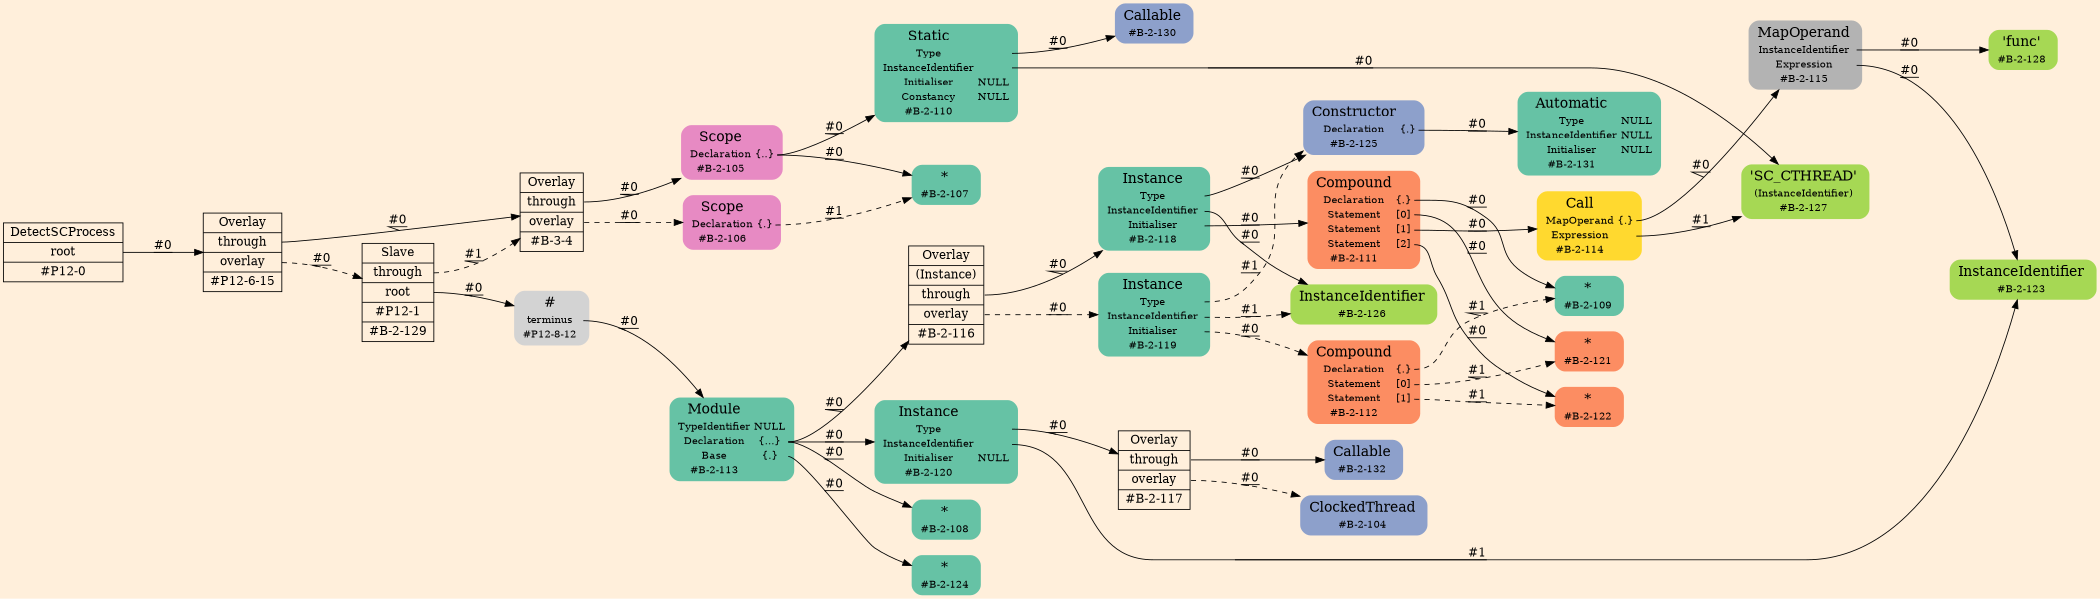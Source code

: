 digraph Inferno {
graph [
rankdir = "LR"
ranksep = 1.0
size = "14,20"
bgcolor = antiquewhite1
];
node [
];
"CR#P12-0" [
shape = "record"
fillcolor = "transparent"
label = "<fixed> DetectSCProcess | <port0> root | <port1> #P12-0"
style = "filled"
fontsize = "14"
fillcolor = antiquewhite1
];
"#P12-6-15" [
shape = "record"
label = "<fixed> Overlay | <port0> through | <port1> overlay | <port2> #P12-6-15"
style = "filled"
fontsize = "14"
fillcolor = antiquewhite1
];
"#B-3-4" [
shape = "record"
label = "<fixed> Overlay | <port0> through | <port1> overlay | <port2> #B-3-4"
style = "filled"
fontsize = "14"
fillcolor = antiquewhite1
];
"#B-2-105" [
shape = "plaintext"
fillcolor = "/set28/4"
label = <<TABLE BORDER="0" CELLBORDER="0" CELLSPACING="0">
 <TR>
  <TD><FONT POINT-SIZE="16.0">Scope</FONT></TD>
  <TD></TD>
 </TR>
 <TR>
  <TD>Declaration</TD>
  <TD PORT="port0">{..}</TD>
 </TR>
 <TR>
  <TD>#B-2-105</TD>
  <TD PORT="port1"></TD>
 </TR>
</TABLE>>
style = "rounded,filled"
fontsize = "12"
];
"#B-2-107" [
shape = "plaintext"
fillcolor = "/set28/1"
label = <<TABLE BORDER="0" CELLBORDER="0" CELLSPACING="0">
 <TR>
  <TD><FONT POINT-SIZE="16.0">*</FONT></TD>
  <TD></TD>
 </TR>
 <TR>
  <TD>#B-2-107</TD>
  <TD PORT="port0"></TD>
 </TR>
</TABLE>>
style = "rounded,filled"
fontsize = "12"
];
"#B-2-110" [
shape = "plaintext"
fillcolor = "/set28/1"
label = <<TABLE BORDER="0" CELLBORDER="0" CELLSPACING="0">
 <TR>
  <TD><FONT POINT-SIZE="16.0">Static</FONT></TD>
  <TD></TD>
 </TR>
 <TR>
  <TD>Type</TD>
  <TD PORT="port0"></TD>
 </TR>
 <TR>
  <TD>InstanceIdentifier</TD>
  <TD PORT="port1"></TD>
 </TR>
 <TR>
  <TD>Initialiser</TD>
  <TD PORT="port2">NULL</TD>
 </TR>
 <TR>
  <TD>Constancy</TD>
  <TD PORT="port3">NULL</TD>
 </TR>
 <TR>
  <TD>#B-2-110</TD>
  <TD PORT="port4"></TD>
 </TR>
</TABLE>>
style = "rounded,filled"
fontsize = "12"
];
"#B-2-130" [
shape = "plaintext"
fillcolor = "/set28/3"
label = <<TABLE BORDER="0" CELLBORDER="0" CELLSPACING="0">
 <TR>
  <TD><FONT POINT-SIZE="16.0">Callable</FONT></TD>
  <TD></TD>
 </TR>
 <TR>
  <TD>#B-2-130</TD>
  <TD PORT="port0"></TD>
 </TR>
</TABLE>>
style = "rounded,filled"
fontsize = "12"
];
"#B-2-127" [
shape = "plaintext"
fillcolor = "/set28/5"
label = <<TABLE BORDER="0" CELLBORDER="0" CELLSPACING="0">
 <TR>
  <TD><FONT POINT-SIZE="16.0">'SC_CTHREAD'</FONT></TD>
  <TD></TD>
 </TR>
 <TR>
  <TD>(InstanceIdentifier)</TD>
  <TD PORT="port0"></TD>
 </TR>
 <TR>
  <TD>#B-2-127</TD>
  <TD PORT="port1"></TD>
 </TR>
</TABLE>>
style = "rounded,filled"
fontsize = "12"
];
"#B-2-106" [
shape = "plaintext"
fillcolor = "/set28/4"
label = <<TABLE BORDER="0" CELLBORDER="0" CELLSPACING="0">
 <TR>
  <TD><FONT POINT-SIZE="16.0">Scope</FONT></TD>
  <TD></TD>
 </TR>
 <TR>
  <TD>Declaration</TD>
  <TD PORT="port0">{.}</TD>
 </TR>
 <TR>
  <TD>#B-2-106</TD>
  <TD PORT="port1"></TD>
 </TR>
</TABLE>>
style = "rounded,filled"
fontsize = "12"
];
"#B-2-129" [
shape = "record"
label = "<fixed> Slave | <port0> through | <port1> root | <port2> #P12-1 | <port3> #B-2-129"
style = "filled"
fontsize = "14"
fillcolor = antiquewhite1
];
"#P12-8-12" [
shape = "plaintext"
label = <<TABLE BORDER="0" CELLBORDER="0" CELLSPACING="0">
 <TR>
  <TD><FONT POINT-SIZE="16.0">#</FONT></TD>
  <TD></TD>
 </TR>
 <TR>
  <TD>terminus</TD>
  <TD PORT="port0"></TD>
 </TR>
 <TR>
  <TD>#P12-8-12</TD>
  <TD PORT="port1"></TD>
 </TR>
</TABLE>>
style = "rounded,filled"
fontsize = "12"
];
"#B-2-113" [
shape = "plaintext"
fillcolor = "/set28/1"
label = <<TABLE BORDER="0" CELLBORDER="0" CELLSPACING="0">
 <TR>
  <TD><FONT POINT-SIZE="16.0">Module</FONT></TD>
  <TD></TD>
 </TR>
 <TR>
  <TD>TypeIdentifier</TD>
  <TD PORT="port0">NULL</TD>
 </TR>
 <TR>
  <TD>Declaration</TD>
  <TD PORT="port1">{...}</TD>
 </TR>
 <TR>
  <TD>Base</TD>
  <TD PORT="port2">{.}</TD>
 </TR>
 <TR>
  <TD>#B-2-113</TD>
  <TD PORT="port3"></TD>
 </TR>
</TABLE>>
style = "rounded,filled"
fontsize = "12"
];
"#B-2-116" [
shape = "record"
fillcolor = "/set28/1"
label = "<fixed> Overlay | <port0> (Instance) | <port1> through | <port2> overlay | <port3> #B-2-116"
style = "filled"
fontsize = "14"
fillcolor = antiquewhite1
];
"#B-2-118" [
shape = "plaintext"
fillcolor = "/set28/1"
label = <<TABLE BORDER="0" CELLBORDER="0" CELLSPACING="0">
 <TR>
  <TD><FONT POINT-SIZE="16.0">Instance</FONT></TD>
  <TD></TD>
 </TR>
 <TR>
  <TD>Type</TD>
  <TD PORT="port0"></TD>
 </TR>
 <TR>
  <TD>InstanceIdentifier</TD>
  <TD PORT="port1"></TD>
 </TR>
 <TR>
  <TD>Initialiser</TD>
  <TD PORT="port2"></TD>
 </TR>
 <TR>
  <TD>#B-2-118</TD>
  <TD PORT="port3"></TD>
 </TR>
</TABLE>>
style = "rounded,filled"
fontsize = "12"
];
"#B-2-125" [
shape = "plaintext"
fillcolor = "/set28/3"
label = <<TABLE BORDER="0" CELLBORDER="0" CELLSPACING="0">
 <TR>
  <TD><FONT POINT-SIZE="16.0">Constructor</FONT></TD>
  <TD></TD>
 </TR>
 <TR>
  <TD>Declaration</TD>
  <TD PORT="port0">{.}</TD>
 </TR>
 <TR>
  <TD>#B-2-125</TD>
  <TD PORT="port1"></TD>
 </TR>
</TABLE>>
style = "rounded,filled"
fontsize = "12"
];
"#B-2-131" [
shape = "plaintext"
fillcolor = "/set28/1"
label = <<TABLE BORDER="0" CELLBORDER="0" CELLSPACING="0">
 <TR>
  <TD><FONT POINT-SIZE="16.0">Automatic</FONT></TD>
  <TD></TD>
 </TR>
 <TR>
  <TD>Type</TD>
  <TD PORT="port0">NULL</TD>
 </TR>
 <TR>
  <TD>InstanceIdentifier</TD>
  <TD PORT="port1">NULL</TD>
 </TR>
 <TR>
  <TD>Initialiser</TD>
  <TD PORT="port2">NULL</TD>
 </TR>
 <TR>
  <TD>#B-2-131</TD>
  <TD PORT="port3"></TD>
 </TR>
</TABLE>>
style = "rounded,filled"
fontsize = "12"
];
"#B-2-126" [
shape = "plaintext"
fillcolor = "/set28/5"
label = <<TABLE BORDER="0" CELLBORDER="0" CELLSPACING="0">
 <TR>
  <TD><FONT POINT-SIZE="16.0">InstanceIdentifier</FONT></TD>
  <TD></TD>
 </TR>
 <TR>
  <TD>#B-2-126</TD>
  <TD PORT="port0"></TD>
 </TR>
</TABLE>>
style = "rounded,filled"
fontsize = "12"
];
"#B-2-111" [
shape = "plaintext"
fillcolor = "/set28/2"
label = <<TABLE BORDER="0" CELLBORDER="0" CELLSPACING="0">
 <TR>
  <TD><FONT POINT-SIZE="16.0">Compound</FONT></TD>
  <TD></TD>
 </TR>
 <TR>
  <TD>Declaration</TD>
  <TD PORT="port0">{.}</TD>
 </TR>
 <TR>
  <TD>Statement</TD>
  <TD PORT="port1">[0]</TD>
 </TR>
 <TR>
  <TD>Statement</TD>
  <TD PORT="port2">[1]</TD>
 </TR>
 <TR>
  <TD>Statement</TD>
  <TD PORT="port3">[2]</TD>
 </TR>
 <TR>
  <TD>#B-2-111</TD>
  <TD PORT="port4"></TD>
 </TR>
</TABLE>>
style = "rounded,filled"
fontsize = "12"
];
"#B-2-109" [
shape = "plaintext"
fillcolor = "/set28/1"
label = <<TABLE BORDER="0" CELLBORDER="0" CELLSPACING="0">
 <TR>
  <TD><FONT POINT-SIZE="16.0">*</FONT></TD>
  <TD></TD>
 </TR>
 <TR>
  <TD>#B-2-109</TD>
  <TD PORT="port0"></TD>
 </TR>
</TABLE>>
style = "rounded,filled"
fontsize = "12"
];
"#B-2-121" [
shape = "plaintext"
fillcolor = "/set28/2"
label = <<TABLE BORDER="0" CELLBORDER="0" CELLSPACING="0">
 <TR>
  <TD><FONT POINT-SIZE="16.0">*</FONT></TD>
  <TD></TD>
 </TR>
 <TR>
  <TD>#B-2-121</TD>
  <TD PORT="port0"></TD>
 </TR>
</TABLE>>
style = "rounded,filled"
fontsize = "12"
];
"#B-2-114" [
shape = "plaintext"
fillcolor = "/set28/6"
label = <<TABLE BORDER="0" CELLBORDER="0" CELLSPACING="0">
 <TR>
  <TD><FONT POINT-SIZE="16.0">Call</FONT></TD>
  <TD></TD>
 </TR>
 <TR>
  <TD>MapOperand</TD>
  <TD PORT="port0">{.}</TD>
 </TR>
 <TR>
  <TD>Expression</TD>
  <TD PORT="port1"></TD>
 </TR>
 <TR>
  <TD>#B-2-114</TD>
  <TD PORT="port2"></TD>
 </TR>
</TABLE>>
style = "rounded,filled"
fontsize = "12"
];
"#B-2-115" [
shape = "plaintext"
fillcolor = "/set28/8"
label = <<TABLE BORDER="0" CELLBORDER="0" CELLSPACING="0">
 <TR>
  <TD><FONT POINT-SIZE="16.0">MapOperand</FONT></TD>
  <TD></TD>
 </TR>
 <TR>
  <TD>InstanceIdentifier</TD>
  <TD PORT="port0"></TD>
 </TR>
 <TR>
  <TD>Expression</TD>
  <TD PORT="port1"></TD>
 </TR>
 <TR>
  <TD>#B-2-115</TD>
  <TD PORT="port2"></TD>
 </TR>
</TABLE>>
style = "rounded,filled"
fontsize = "12"
];
"#B-2-128" [
shape = "plaintext"
fillcolor = "/set28/5"
label = <<TABLE BORDER="0" CELLBORDER="0" CELLSPACING="0">
 <TR>
  <TD><FONT POINT-SIZE="16.0">'func'</FONT></TD>
  <TD></TD>
 </TR>
 <TR>
  <TD>#B-2-128</TD>
  <TD PORT="port0"></TD>
 </TR>
</TABLE>>
style = "rounded,filled"
fontsize = "12"
];
"#B-2-123" [
shape = "plaintext"
fillcolor = "/set28/5"
label = <<TABLE BORDER="0" CELLBORDER="0" CELLSPACING="0">
 <TR>
  <TD><FONT POINT-SIZE="16.0">InstanceIdentifier</FONT></TD>
  <TD></TD>
 </TR>
 <TR>
  <TD>#B-2-123</TD>
  <TD PORT="port0"></TD>
 </TR>
</TABLE>>
style = "rounded,filled"
fontsize = "12"
];
"#B-2-122" [
shape = "plaintext"
fillcolor = "/set28/2"
label = <<TABLE BORDER="0" CELLBORDER="0" CELLSPACING="0">
 <TR>
  <TD><FONT POINT-SIZE="16.0">*</FONT></TD>
  <TD></TD>
 </TR>
 <TR>
  <TD>#B-2-122</TD>
  <TD PORT="port0"></TD>
 </TR>
</TABLE>>
style = "rounded,filled"
fontsize = "12"
];
"#B-2-119" [
shape = "plaintext"
fillcolor = "/set28/1"
label = <<TABLE BORDER="0" CELLBORDER="0" CELLSPACING="0">
 <TR>
  <TD><FONT POINT-SIZE="16.0">Instance</FONT></TD>
  <TD></TD>
 </TR>
 <TR>
  <TD>Type</TD>
  <TD PORT="port0"></TD>
 </TR>
 <TR>
  <TD>InstanceIdentifier</TD>
  <TD PORT="port1"></TD>
 </TR>
 <TR>
  <TD>Initialiser</TD>
  <TD PORT="port2"></TD>
 </TR>
 <TR>
  <TD>#B-2-119</TD>
  <TD PORT="port3"></TD>
 </TR>
</TABLE>>
style = "rounded,filled"
fontsize = "12"
];
"#B-2-112" [
shape = "plaintext"
fillcolor = "/set28/2"
label = <<TABLE BORDER="0" CELLBORDER="0" CELLSPACING="0">
 <TR>
  <TD><FONT POINT-SIZE="16.0">Compound</FONT></TD>
  <TD></TD>
 </TR>
 <TR>
  <TD>Declaration</TD>
  <TD PORT="port0">{.}</TD>
 </TR>
 <TR>
  <TD>Statement</TD>
  <TD PORT="port1">[0]</TD>
 </TR>
 <TR>
  <TD>Statement</TD>
  <TD PORT="port2">[1]</TD>
 </TR>
 <TR>
  <TD>#B-2-112</TD>
  <TD PORT="port3"></TD>
 </TR>
</TABLE>>
style = "rounded,filled"
fontsize = "12"
];
"#B-2-120" [
shape = "plaintext"
fillcolor = "/set28/1"
label = <<TABLE BORDER="0" CELLBORDER="0" CELLSPACING="0">
 <TR>
  <TD><FONT POINT-SIZE="16.0">Instance</FONT></TD>
  <TD></TD>
 </TR>
 <TR>
  <TD>Type</TD>
  <TD PORT="port0"></TD>
 </TR>
 <TR>
  <TD>InstanceIdentifier</TD>
  <TD PORT="port1"></TD>
 </TR>
 <TR>
  <TD>Initialiser</TD>
  <TD PORT="port2">NULL</TD>
 </TR>
 <TR>
  <TD>#B-2-120</TD>
  <TD PORT="port3"></TD>
 </TR>
</TABLE>>
style = "rounded,filled"
fontsize = "12"
];
"#B-2-117" [
shape = "record"
fillcolor = "/set28/3"
label = "<fixed> Overlay | <port0> through | <port1> overlay | <port2> #B-2-117"
style = "filled"
fontsize = "14"
fillcolor = antiquewhite1
];
"#B-2-132" [
shape = "plaintext"
fillcolor = "/set28/3"
label = <<TABLE BORDER="0" CELLBORDER="0" CELLSPACING="0">
 <TR>
  <TD><FONT POINT-SIZE="16.0">Callable</FONT></TD>
  <TD></TD>
 </TR>
 <TR>
  <TD>#B-2-132</TD>
  <TD PORT="port0"></TD>
 </TR>
</TABLE>>
style = "rounded,filled"
fontsize = "12"
];
"#B-2-104" [
shape = "plaintext"
fillcolor = "/set28/3"
label = <<TABLE BORDER="0" CELLBORDER="0" CELLSPACING="0">
 <TR>
  <TD><FONT POINT-SIZE="16.0">ClockedThread</FONT></TD>
  <TD></TD>
 </TR>
 <TR>
  <TD>#B-2-104</TD>
  <TD PORT="port0"></TD>
 </TR>
</TABLE>>
style = "rounded,filled"
fontsize = "12"
];
"#B-2-108" [
shape = "plaintext"
fillcolor = "/set28/1"
label = <<TABLE BORDER="0" CELLBORDER="0" CELLSPACING="0">
 <TR>
  <TD><FONT POINT-SIZE="16.0">*</FONT></TD>
  <TD></TD>
 </TR>
 <TR>
  <TD>#B-2-108</TD>
  <TD PORT="port0"></TD>
 </TR>
</TABLE>>
style = "rounded,filled"
fontsize = "12"
];
"#B-2-124" [
shape = "plaintext"
fillcolor = "/set28/1"
label = <<TABLE BORDER="0" CELLBORDER="0" CELLSPACING="0">
 <TR>
  <TD><FONT POINT-SIZE="16.0">*</FONT></TD>
  <TD></TD>
 </TR>
 <TR>
  <TD>#B-2-124</TD>
  <TD PORT="port0"></TD>
 </TR>
</TABLE>>
style = "rounded,filled"
fontsize = "12"
];
"CR#P12-0":port0 -> "#P12-6-15" [style="solid"
label = "#0"
decorate = true
];
"#P12-6-15":port0 -> "#B-3-4" [style="solid"
label = "#0"
decorate = true
];
"#P12-6-15":port1 -> "#B-2-129" [style="dashed"
label = "#0"
decorate = true
];
"#B-3-4":port0 -> "#B-2-105" [style="solid"
label = "#0"
decorate = true
];
"#B-3-4":port1 -> "#B-2-106" [style="dashed"
label = "#0"
decorate = true
];
"#B-2-105":port0 -> "#B-2-107" [style="solid"
label = "#0"
decorate = true
];
"#B-2-105":port0 -> "#B-2-110" [style="solid"
label = "#0"
decorate = true
];
"#B-2-110":port0 -> "#B-2-130" [style="solid"
label = "#0"
decorate = true
];
"#B-2-110":port1 -> "#B-2-127" [style="solid"
label = "#0"
decorate = true
];
"#B-2-106":port0 -> "#B-2-107" [style="dashed"
label = "#1"
decorate = true
];
"#B-2-129":port0 -> "#B-3-4" [style="dashed"
label = "#1"
decorate = true
];
"#B-2-129":port1 -> "#P12-8-12" [style="solid"
label = "#0"
decorate = true
];
"#P12-8-12":port0 -> "#B-2-113" [style="solid"
label = "#0"
decorate = true
];
"#B-2-113":port1 -> "#B-2-116" [style="solid"
label = "#0"
decorate = true
];
"#B-2-113":port1 -> "#B-2-120" [style="solid"
label = "#0"
decorate = true
];
"#B-2-113":port1 -> "#B-2-108" [style="solid"
label = "#0"
decorate = true
];
"#B-2-113":port2 -> "#B-2-124" [style="solid"
label = "#0"
decorate = true
];
"#B-2-116":port1 -> "#B-2-118" [style="solid"
label = "#0"
decorate = true
];
"#B-2-116":port2 -> "#B-2-119" [style="dashed"
label = "#0"
decorate = true
];
"#B-2-118":port0 -> "#B-2-125" [style="solid"
label = "#0"
decorate = true
];
"#B-2-118":port1 -> "#B-2-126" [style="solid"
label = "#0"
decorate = true
];
"#B-2-118":port2 -> "#B-2-111" [style="solid"
label = "#0"
decorate = true
];
"#B-2-125":port0 -> "#B-2-131" [style="solid"
label = "#0"
decorate = true
];
"#B-2-111":port0 -> "#B-2-109" [style="solid"
label = "#0"
decorate = true
];
"#B-2-111":port1 -> "#B-2-121" [style="solid"
label = "#0"
decorate = true
];
"#B-2-111":port2 -> "#B-2-114" [style="solid"
label = "#0"
decorate = true
];
"#B-2-111":port3 -> "#B-2-122" [style="solid"
label = "#0"
decorate = true
];
"#B-2-114":port0 -> "#B-2-115" [style="solid"
label = "#0"
decorate = true
];
"#B-2-114":port1 -> "#B-2-127" [style="solid"
label = "#1"
decorate = true
];
"#B-2-115":port0 -> "#B-2-128" [style="solid"
label = "#0"
decorate = true
];
"#B-2-115":port1 -> "#B-2-123" [style="solid"
label = "#0"
decorate = true
];
"#B-2-119":port0 -> "#B-2-125" [style="dashed"
label = "#1"
decorate = true
];
"#B-2-119":port1 -> "#B-2-126" [style="dashed"
label = "#1"
decorate = true
];
"#B-2-119":port2 -> "#B-2-112" [style="dashed"
label = "#0"
decorate = true
];
"#B-2-112":port0 -> "#B-2-109" [style="dashed"
label = "#1"
decorate = true
];
"#B-2-112":port1 -> "#B-2-121" [style="dashed"
label = "#1"
decorate = true
];
"#B-2-112":port2 -> "#B-2-122" [style="dashed"
label = "#1"
decorate = true
];
"#B-2-120":port0 -> "#B-2-117" [style="solid"
label = "#0"
decorate = true
];
"#B-2-120":port1 -> "#B-2-123" [style="solid"
label = "#1"
decorate = true
];
"#B-2-117":port0 -> "#B-2-132" [style="solid"
label = "#0"
decorate = true
];
"#B-2-117":port1 -> "#B-2-104" [style="dashed"
label = "#0"
decorate = true
];
}
